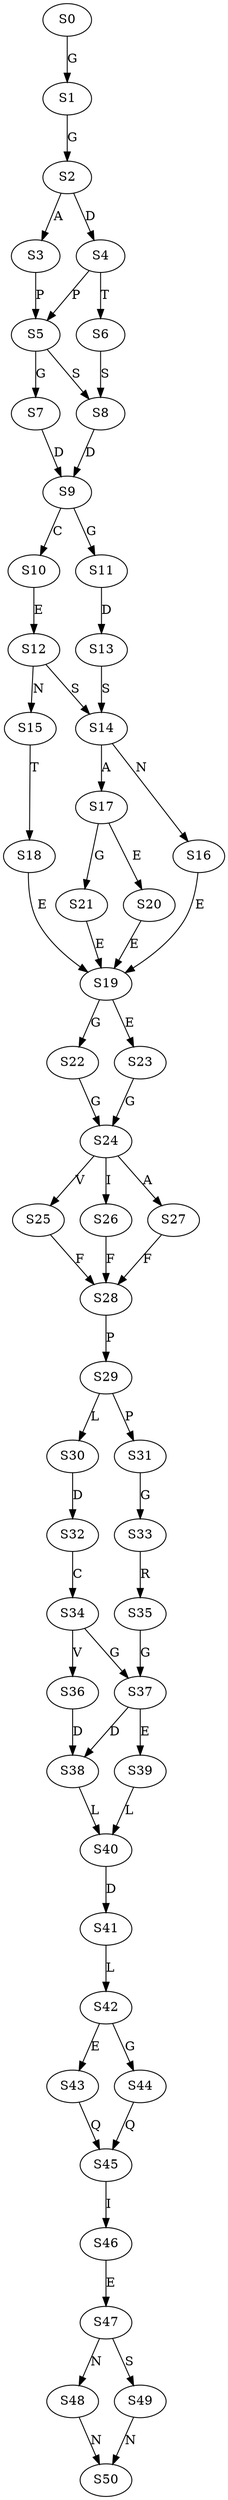 strict digraph  {
	S0 -> S1 [ label = G ];
	S1 -> S2 [ label = G ];
	S2 -> S3 [ label = A ];
	S2 -> S4 [ label = D ];
	S3 -> S5 [ label = P ];
	S4 -> S6 [ label = T ];
	S4 -> S5 [ label = P ];
	S5 -> S7 [ label = G ];
	S5 -> S8 [ label = S ];
	S6 -> S8 [ label = S ];
	S7 -> S9 [ label = D ];
	S8 -> S9 [ label = D ];
	S9 -> S10 [ label = C ];
	S9 -> S11 [ label = G ];
	S10 -> S12 [ label = E ];
	S11 -> S13 [ label = D ];
	S12 -> S14 [ label = S ];
	S12 -> S15 [ label = N ];
	S13 -> S14 [ label = S ];
	S14 -> S16 [ label = N ];
	S14 -> S17 [ label = A ];
	S15 -> S18 [ label = T ];
	S16 -> S19 [ label = E ];
	S17 -> S20 [ label = E ];
	S17 -> S21 [ label = G ];
	S18 -> S19 [ label = E ];
	S19 -> S22 [ label = G ];
	S19 -> S23 [ label = E ];
	S20 -> S19 [ label = E ];
	S21 -> S19 [ label = E ];
	S22 -> S24 [ label = G ];
	S23 -> S24 [ label = G ];
	S24 -> S25 [ label = V ];
	S24 -> S26 [ label = I ];
	S24 -> S27 [ label = A ];
	S25 -> S28 [ label = F ];
	S26 -> S28 [ label = F ];
	S27 -> S28 [ label = F ];
	S28 -> S29 [ label = P ];
	S29 -> S30 [ label = L ];
	S29 -> S31 [ label = P ];
	S30 -> S32 [ label = D ];
	S31 -> S33 [ label = G ];
	S32 -> S34 [ label = C ];
	S33 -> S35 [ label = R ];
	S34 -> S36 [ label = V ];
	S34 -> S37 [ label = G ];
	S35 -> S37 [ label = G ];
	S36 -> S38 [ label = D ];
	S37 -> S38 [ label = D ];
	S37 -> S39 [ label = E ];
	S38 -> S40 [ label = L ];
	S39 -> S40 [ label = L ];
	S40 -> S41 [ label = D ];
	S41 -> S42 [ label = L ];
	S42 -> S43 [ label = E ];
	S42 -> S44 [ label = G ];
	S43 -> S45 [ label = Q ];
	S44 -> S45 [ label = Q ];
	S45 -> S46 [ label = I ];
	S46 -> S47 [ label = E ];
	S47 -> S48 [ label = N ];
	S47 -> S49 [ label = S ];
	S48 -> S50 [ label = N ];
	S49 -> S50 [ label = N ];
}
